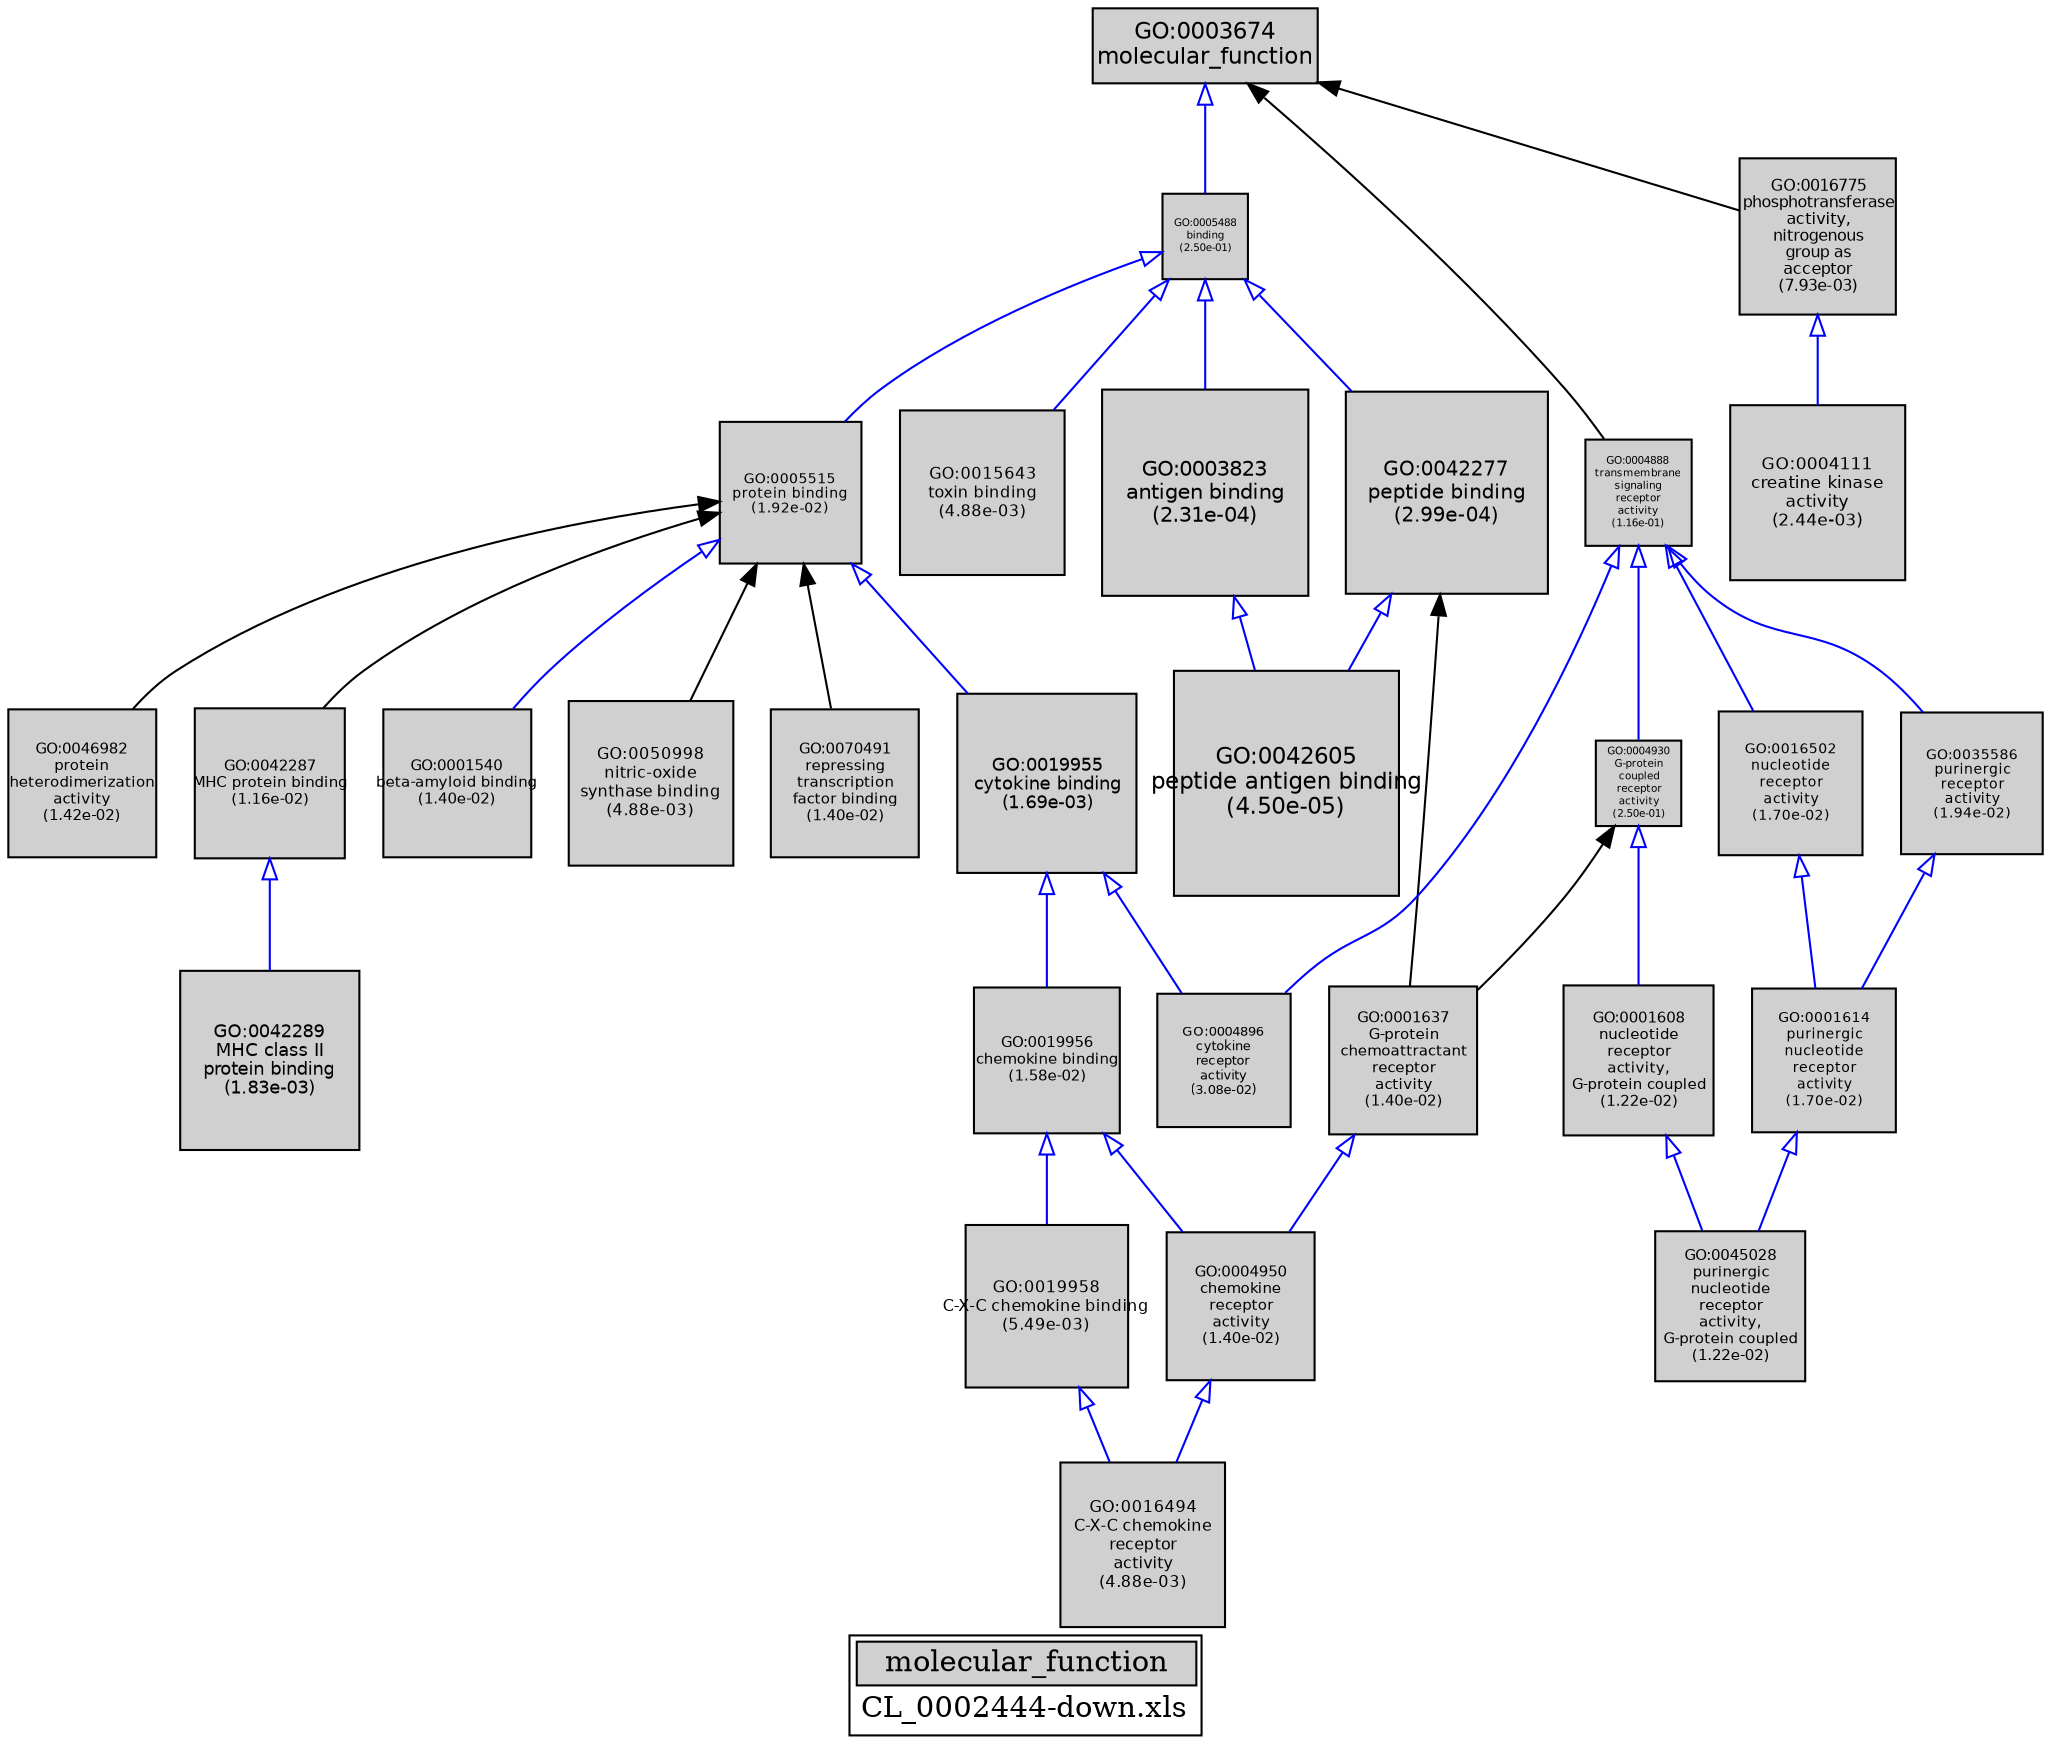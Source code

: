 digraph "molecular_function" {
graph [ bgcolor = "#FFFFFF", label = <<TABLE COLOR="black" BGCOLOR="white"><TR><TD COLSPAN="2" BGCOLOR="#D0D0D0"><FONT COLOR="black">molecular_function</FONT></TD></TR><TR><TD BORDER="0">CL_0002444-down.xls</TD></TR></TABLE>> ];
node [ fontname = "Helvetica" ];

subgraph "nodes" {

node [ style = "filled", fixedsize = "true", width = 1, shape = "box", fontsize = 9, fillcolor = "#D0D0D0", fontcolor = "black", color = "black" ];

"GO:0042289" [ URL = "#GO:0042289", label = <<TABLE BORDER="0"><TR><TD>GO:0042289<BR/>MHC class II<BR/>protein binding<BR/>(1.83e-03)</TD></TR></TABLE>>, width = 1.19175783675, shape = "box", fontsize = 8.5806564246, height = 1.19175783675 ];
"GO:0003674" [ URL = "#GO:0003674", label = <<TABLE BORDER="0"><TR><TD>GO:0003674<BR/>molecular_function</TD></TR></TABLE>>, width = 1.5, shape = "box", fontsize = 10.8 ];
"GO:0019958" [ URL = "#GO:0019958", label = <<TABLE BORDER="0"><TR><TD>GO:0019958<BR/>C-X-C chemokine binding<BR/>(5.49e-03)</TD></TR></TABLE>>, width = 1.08386859996, shape = "box", fontsize = 7.80385391972, height = 1.08386859996 ];
"GO:0005515" [ URL = "#GO:0005515", label = <<TABLE BORDER="0"><TR><TD>GO:0005515<BR/>protein binding<BR/>(1.92e-02)</TD></TR></TABLE>>, width = 0.946165814942, shape = "box", fontsize = 6.81239386758, height = 0.946165814942 ];
"GO:0042287" [ URL = "#GO:0042287", label = <<TABLE BORDER="0"><TR><TD>GO:0042287<BR/>MHC protein binding<BR/>(1.16e-02)</TD></TR></TABLE>>, width = 1.00406430571, shape = "box", fontsize = 7.22926300113, height = 1.00406430571 ];
"GO:0015643" [ URL = "#GO:0015643", label = <<TABLE BORDER="0"><TR><TD>GO:0015643<BR/>toxin binding<BR/>(4.88e-03)</TD></TR></TABLE>>, width = 1.09593400943, shape = "box", fontsize = 7.89072486793, height = 1.09593400943 ];
"GO:0042277" [ URL = "#GO:0042277", label = <<TABLE BORDER="0"><TR><TD>GO:0042277<BR/>peptide binding<BR/>(2.99e-04)</TD></TR></TABLE>>, width = 1.35133128117, shape = "box", fontsize = 9.72958522444, height = 1.35133128117 ];
"GO:0001540" [ URL = "#GO:0001540", label = <<TABLE BORDER="0"><TR><TD>GO:0001540<BR/>beta-amyloid binding<BR/>(1.40e-02)</TD></TR></TABLE>>, width = 0.982663839109, shape = "box", fontsize = 7.07517964159, height = 0.982663839109 ];
"GO:0004930" [ URL = "#GO:0004930", label = <<TABLE BORDER="0"><TR><TD>GO:0004930<BR/>G-protein<BR/>coupled<BR/>receptor<BR/>activity<BR/>(2.50e-01)</TD></TR></TABLE>>, width = 0.565707710969, shape = "box", fontsize = 5.0, height = 0.565707710969 ];
"GO:0004950" [ URL = "#GO:0004950", label = <<TABLE BORDER="0"><TR><TD>GO:0004950<BR/>chemokine<BR/>receptor<BR/>activity<BR/>(1.40e-02)</TD></TR></TABLE>>, width = 0.982663839109, shape = "box", fontsize = 7.07517964159, height = 0.982663839109 ];
"GO:0019956" [ URL = "#GO:0019956", label = <<TABLE BORDER="0"><TR><TD>GO:0019956<BR/>chemokine binding<BR/>(1.58e-02)</TD></TR></TABLE>>, width = 0.968695485051, shape = "box", fontsize = 6.97460749237, height = 0.968695485051 ];
"GO:0016502" [ URL = "#GO:0016502", label = <<TABLE BORDER="0"><TR><TD>GO:0016502<BR/>nucleotide<BR/>receptor<BR/>activity<BR/>(1.70e-02)</TD></TR></TABLE>>, width = 0.960159565103, shape = "box", fontsize = 6.91314886874, height = 0.960159565103 ];
"GO:0001608" [ URL = "#GO:0001608", label = <<TABLE BORDER="0"><TR><TD>GO:0001608<BR/>nucleotide<BR/>receptor<BR/>activity,<BR/>G-protein coupled<BR/>(1.22e-02)</TD></TR></TABLE>>, width = 0.998361643889, shape = "box", fontsize = 7.188203836, height = 0.998361643889 ];
"GO:0004896" [ URL = "#GO:0004896", label = <<TABLE BORDER="0"><TR><TD>GO:0004896<BR/>cytokine<BR/>receptor<BR/>activity<BR/>(3.08e-02)</TD></TR></TABLE>>, width = 0.888314302259, shape = "box", fontsize = 6.39586297627, height = 0.888314302259 ];
"GO:0019955" [ URL = "#GO:0019955", label = <<TABLE BORDER="0"><TR><TD>GO:0019955<BR/>cytokine binding<BR/>(1.69e-03)</TD></TR></TABLE>>, width = 1.19930402911, shape = "box", fontsize = 8.63498900961, height = 1.19930402911 ];
"GO:0004111" [ URL = "#GO:0004111", label = <<TABLE BORDER="0"><TR><TD>GO:0004111<BR/>creatine kinase<BR/>activity<BR/>(2.44e-03)</TD></TR></TABLE>>, width = 1.16445755771, shape = "box", fontsize = 8.38409441551, height = 1.16445755771 ];
"GO:0016494" [ URL = "#GO:0016494", label = <<TABLE BORDER="0"><TR><TD>GO:0016494<BR/>C-X-C chemokine<BR/>receptor<BR/>activity<BR/>(4.88e-03)</TD></TR></TABLE>>, width = 1.09593400943, shape = "box", fontsize = 7.89072486793, height = 1.09593400943 ];
"GO:0050998" [ URL = "#GO:0050998", label = <<TABLE BORDER="0"><TR><TD>GO:0050998<BR/>nitric-oxide<BR/>synthase binding<BR/>(4.88e-03)</TD></TR></TABLE>>, width = 1.09593400943, shape = "box", fontsize = 7.89072486793, height = 1.09593400943 ];
"GO:0005488" [ URL = "#GO:0005488", label = <<TABLE BORDER="0"><TR><TD>GO:0005488<BR/>binding<BR/>(2.50e-01)</TD></TR></TABLE>>, width = 0.566310477694, shape = "box", fontsize = 5.0, height = 0.566310477694 ];
"GO:0004888" [ URL = "#GO:0004888", label = <<TABLE BORDER="0"><TR><TD>GO:0004888<BR/>transmembrane<BR/>signaling<BR/>receptor<BR/>activity<BR/>(1.16e-01)</TD></TR></TABLE>>, width = 0.701982540118, shape = "box", fontsize = 5.05427428885, height = 0.701982540118 ];
"GO:0070491" [ URL = "#GO:0070491", label = <<TABLE BORDER="0"><TR><TD>GO:0070491<BR/>repressing<BR/>transcription<BR/>factor binding<BR/>(1.40e-02)</TD></TR></TABLE>>, width = 0.982663839109, shape = "box", fontsize = 7.07517964159, height = 0.982663839109 ];
"GO:0003823" [ URL = "#GO:0003823", label = <<TABLE BORDER="0"><TR><TD>GO:0003823<BR/>antigen binding<BR/>(2.31e-04)</TD></TR></TABLE>>, width = 1.37252978533, shape = "box", fontsize = 9.88221445435, height = 1.37252978533 ];
"GO:0046982" [ URL = "#GO:0046982", label = <<TABLE BORDER="0"><TR><TD>GO:0046982<BR/>protein<BR/>heterodimerization<BR/>activity<BR/>(1.42e-02)</TD></TR></TABLE>>, width = 0.98109020978, shape = "box", fontsize = 7.06384951042, height = 0.98109020978 ];
"GO:0016775" [ URL = "#GO:0016775", label = <<TABLE BORDER="0"><TR><TD>GO:0016775<BR/>phosphotransferase<BR/>activity,<BR/>nitrogenous<BR/>group as<BR/>acceptor<BR/>(7.93e-03)</TD></TR></TABLE>>, width = 1.04532956261, shape = "box", fontsize = 7.52637285081, height = 1.04532956261 ];
"GO:0001614" [ URL = "#GO:0001614", label = <<TABLE BORDER="0"><TR><TD>GO:0001614<BR/>purinergic<BR/>nucleotide<BR/>receptor<BR/>activity<BR/>(1.70e-02)</TD></TR></TABLE>>, width = 0.960159565103, shape = "box", fontsize = 6.91314886874, height = 0.960159565103 ];
"GO:0035586" [ URL = "#GO:0035586", label = <<TABLE BORDER="0"><TR><TD>GO:0035586<BR/>purinergic<BR/>receptor<BR/>activity<BR/>(1.94e-02)</TD></TR></TABLE>>, width = 0.944597165562, shape = "box", fontsize = 6.80109959205, height = 0.944597165562 ];
"GO:0042605" [ URL = "#GO:0042605", label = <<TABLE BORDER="0"><TR><TD>GO:0042605<BR/>peptide antigen binding<BR/>(4.50e-05)</TD></TR></TABLE>>, width = 1.5, shape = "box", fontsize = 10.8, height = 1.5 ];
"GO:0045028" [ URL = "#GO:0045028", label = <<TABLE BORDER="0"><TR><TD>GO:0045028<BR/>purinergic<BR/>nucleotide<BR/>receptor<BR/>activity,<BR/>G-protein coupled<BR/>(1.22e-02)</TD></TR></TABLE>>, width = 0.998361643889, shape = "box", fontsize = 7.188203836, height = 0.998361643889 ];
"GO:0001637" [ URL = "#GO:0001637", label = <<TABLE BORDER="0"><TR><TD>GO:0001637<BR/>G-protein<BR/>chemoattractant<BR/>receptor<BR/>activity<BR/>(1.40e-02)</TD></TR></TABLE>>, width = 0.982663839109, shape = "box", fontsize = 7.07517964159, height = 0.982663839109 ];
}
subgraph "edges" {


edge [ dir = "back", weight = 1 ];
subgraph "regulates" {


edge [ color = "cyan", arrowtail = "none" ];
subgraph "positive" {


edge [ color = "green", arrowtail = "vee" ];
}
subgraph "negative" {


edge [ color = "red", arrowtail = "tee" ];
}
}
subgraph "part_of" {


edge [ color = "purple", arrowtail = "diamond", weight = 2.5 ];
}
subgraph "is_a" {


edge [ color = "blue", arrowtail = "empty", weight = 5.0 ];
"GO:0035586" -> "GO:0001614";
"GO:0003674" -> "GO:0005488";
"GO:0001614" -> "GO:0045028";
"GO:0005488" -> "GO:0005515";
"GO:0004930" -> "GO:0001608";
"GO:0019956" -> "GO:0019958";
"GO:0005515" -> "GO:0019955";
"GO:0004950" -> "GO:0016494";
"GO:0016502" -> "GO:0001614";
"GO:0005488" -> "GO:0042277";
"GO:0019958" -> "GO:0016494";
"GO:0005488" -> "GO:0003823";
"GO:0042277" -> "GO:0042605";
"GO:0019956" -> "GO:0004950";
"GO:0042287" -> "GO:0042289";
"GO:0019955" -> "GO:0019956";
"GO:0004888" -> "GO:0004896";
"GO:0019955" -> "GO:0004896";
"GO:0001608" -> "GO:0045028";
"GO:0004888" -> "GO:0004930";
"GO:0004888" -> "GO:0016502";
"GO:0004888" -> "GO:0035586";
"GO:0003823" -> "GO:0042605";
"GO:0005488" -> "GO:0015643";
"GO:0005515" -> "GO:0001540";
"GO:0016775" -> "GO:0004111";
"GO:0001637" -> "GO:0004950";
}
"GO:0042277" -> "GO:0001637";
"GO:0005515" -> "GO:0050998";
"GO:0005515" -> "GO:0070491";
"GO:0003674" -> "GO:0004888";
"GO:0004930" -> "GO:0001637";
"GO:0003674" -> "GO:0016775";
"GO:0005515" -> "GO:0046982";
"GO:0005515" -> "GO:0042287";
}
}

